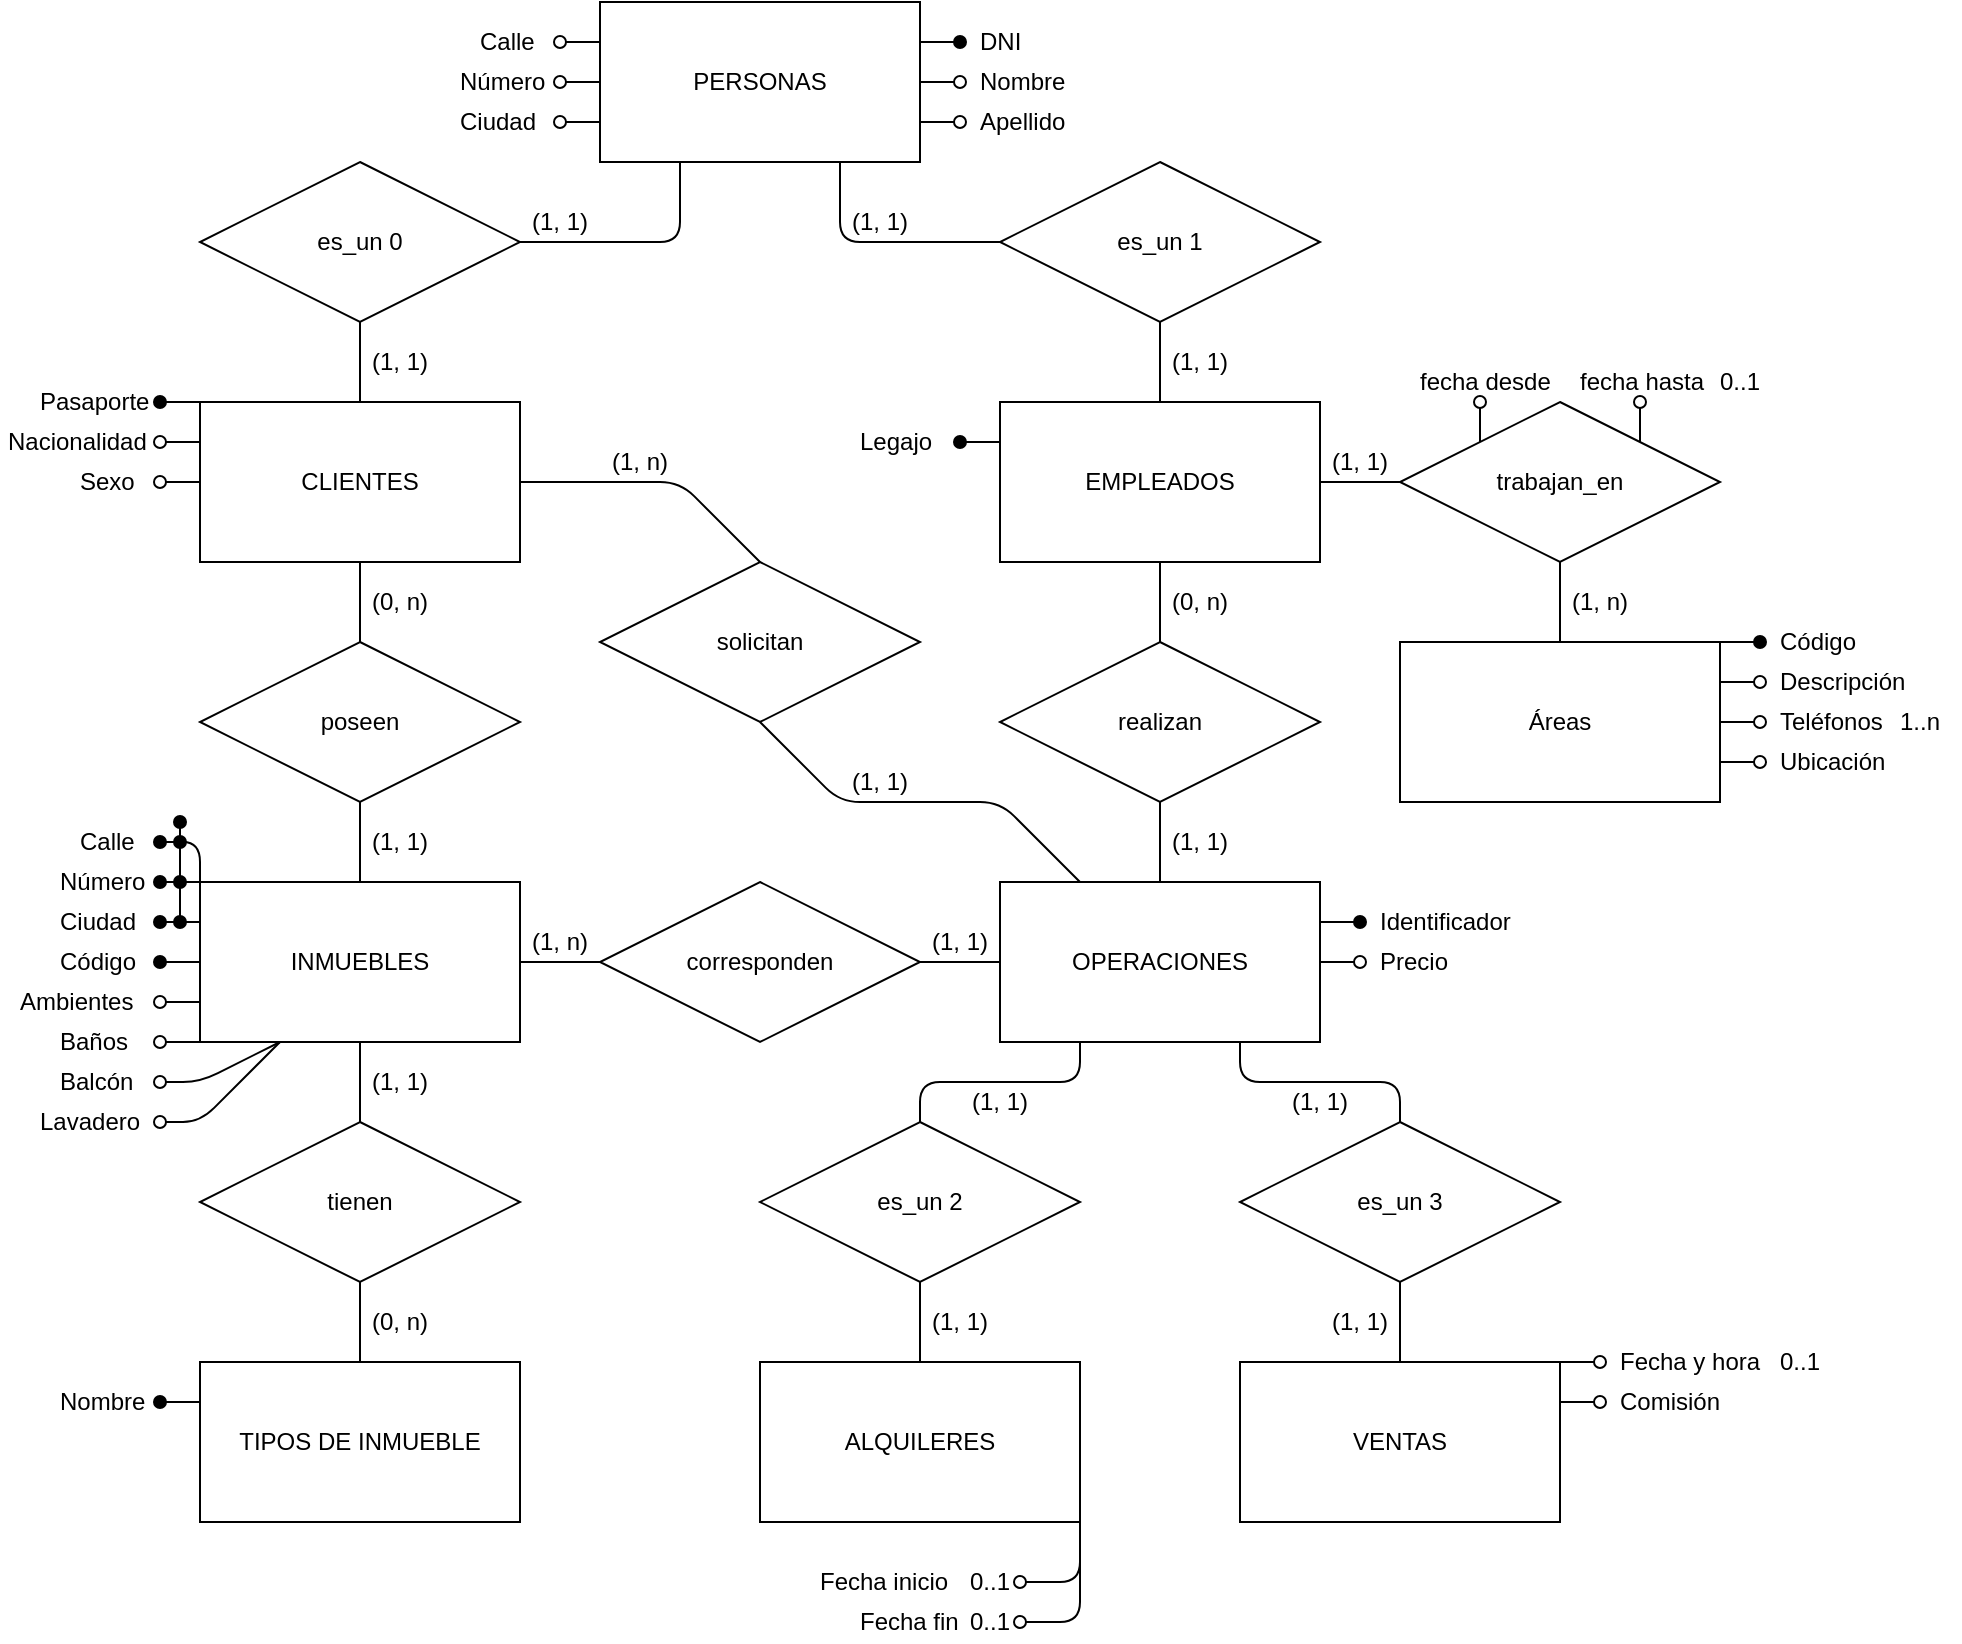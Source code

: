 <mxfile>
    <diagram id="X3y0ZtMushf5yGIk-xHo" name="Página-1">
        <mxGraphModel dx="2117" dy="772" grid="1" gridSize="10" guides="1" tooltips="1" connect="1" arrows="1" fold="1" page="1" pageScale="1" pageWidth="1169" pageHeight="827" math="0" shadow="0">
            <root>
                <mxCell id="0"/>
                <mxCell id="1" parent="0"/>
                <mxCell id="195" style="edgeStyle=none;html=1;exitX=0.5;exitY=0;exitDx=0;exitDy=0;endArrow=none;endFill=0;entryX=0.5;entryY=1;entryDx=0;entryDy=0;" edge="1" parent="1" source="5" target="191">
                    <mxGeometry relative="1" as="geometry">
                        <mxPoint x="-860" y="165" as="targetPoint"/>
                    </mxGeometry>
                </mxCell>
                <mxCell id="277" style="edgeStyle=none;html=1;entryX=0.5;entryY=0;entryDx=0;entryDy=0;endArrow=none;endFill=1;" edge="1" parent="1" source="5" target="275">
                    <mxGeometry relative="1" as="geometry">
                        <Array as="points">
                            <mxPoint x="-800" y="240"/>
                        </Array>
                    </mxGeometry>
                </mxCell>
                <mxCell id="5" value="CLIENTES" style="rounded=0;whiteSpace=wrap;html=1;fontSize=12;" parent="1" vertex="1">
                    <mxGeometry x="-1040" y="200" width="160" height="80" as="geometry"/>
                </mxCell>
                <mxCell id="6" value="EMPLEADOS" style="rounded=0;whiteSpace=wrap;html=1;fontSize=12;" parent="1" vertex="1">
                    <mxGeometry x="-640" y="200" width="160" height="80" as="geometry"/>
                </mxCell>
                <mxCell id="10" style="html=1;labelBorderColor=none;strokeWidth=1;endArrow=oval;endFill=1;endSize=6;targetPerimeterSpacing=0;align=left;exitX=0;exitY=0.25;exitDx=0;exitDy=0;fontSize=12;entryX=1;entryY=0.5;entryDx=0;entryDy=0;" parent="1" source="6" target="11" edge="1">
                    <mxGeometry relative="1" as="geometry">
                        <mxPoint x="-452" y="158.95" as="sourcePoint"/>
                        <mxPoint x="-660" y="220" as="targetPoint"/>
                    </mxGeometry>
                </mxCell>
                <mxCell id="11" value="Legajo" style="text;html=1;strokeColor=none;fillColor=none;align=left;verticalAlign=middle;whiteSpace=wrap;rounded=0;container=0;spacingLeft=8;fontSize=12;" parent="1" vertex="1">
                    <mxGeometry x="-720" y="210" width="60" height="20" as="geometry"/>
                </mxCell>
                <mxCell id="12" value="Áreas" style="rounded=0;whiteSpace=wrap;html=1;fontSize=12;" parent="1" vertex="1">
                    <mxGeometry x="-440" y="320" width="160" height="80" as="geometry"/>
                </mxCell>
                <mxCell id="13" style="html=1;labelBorderColor=none;strokeWidth=1;endArrow=oval;endFill=1;endSize=6;targetPerimeterSpacing=0;align=left;exitX=1;exitY=0;exitDx=0;exitDy=0;fontSize=12;" parent="1" source="12" target="14" edge="1">
                    <mxGeometry relative="1" as="geometry">
                        <mxPoint x="-232" y="340" as="sourcePoint"/>
                    </mxGeometry>
                </mxCell>
                <mxCell id="14" value="Código" style="text;html=1;strokeColor=none;fillColor=none;align=left;verticalAlign=middle;whiteSpace=wrap;rounded=0;container=0;spacingLeft=8;fontSize=12;" parent="1" vertex="1">
                    <mxGeometry x="-260" y="310" width="60" height="20" as="geometry"/>
                </mxCell>
                <mxCell id="18" value="INMUEBLES" style="rounded=0;whiteSpace=wrap;html=1;fontSize=12;" parent="1" vertex="1">
                    <mxGeometry x="-1040" y="440" width="160" height="80" as="geometry"/>
                </mxCell>
                <mxCell id="58" value="" style="edgeStyle=none;html=1;endArrow=none;endFill=0;startArrow=none;fontSize=12;entryX=1;entryY=0.5;entryDx=0;entryDy=0;exitX=0;exitY=0.5;exitDx=0;exitDy=0;" parent="1" source="226" target="57" edge="1">
                    <mxGeometry relative="1" as="geometry"/>
                </mxCell>
                <mxCell id="236" style="edgeStyle=none;html=1;exitX=0.5;exitY=0;exitDx=0;exitDy=0;entryX=0.5;entryY=1;entryDx=0;entryDy=0;endArrow=none;endFill=1;" edge="1" parent="1" source="22" target="233">
                    <mxGeometry relative="1" as="geometry"/>
                </mxCell>
                <mxCell id="22" value="VENTAS" style="rounded=0;whiteSpace=wrap;html=1;fontSize=12;" parent="1" vertex="1">
                    <mxGeometry x="-520" y="680" width="160" height="80" as="geometry"/>
                </mxCell>
                <mxCell id="234" value="" style="edgeStyle=none;html=1;endArrow=none;endFill=1;" edge="1" parent="1" source="23" target="232">
                    <mxGeometry relative="1" as="geometry"/>
                </mxCell>
                <mxCell id="23" value="ALQUILERES" style="rounded=0;whiteSpace=wrap;html=1;fontSize=12;" parent="1" vertex="1">
                    <mxGeometry x="-760" y="680" width="160" height="80" as="geometry"/>
                </mxCell>
                <mxCell id="261" value="" style="edgeStyle=none;html=1;endArrow=none;endFill=1;" edge="1" parent="1" source="27" target="12">
                    <mxGeometry relative="1" as="geometry"/>
                </mxCell>
                <mxCell id="27" value="trabajan_en" style="rhombus;whiteSpace=wrap;html=1;fontSize=12;" parent="1" vertex="1">
                    <mxGeometry x="-440" y="200" width="160" height="80" as="geometry"/>
                </mxCell>
                <mxCell id="32" value="" style="edgeStyle=none;html=1;endArrow=none;endFill=0;fontSize=12;entryX=0;entryY=0.5;entryDx=0;entryDy=0;" parent="1" source="6" target="27" edge="1">
                    <mxGeometry relative="1" as="geometry">
                        <mxPoint x="-422" y="228.95" as="sourcePoint"/>
                        <mxPoint x="-440" y="238.95" as="targetPoint"/>
                    </mxGeometry>
                </mxCell>
                <mxCell id="36" style="html=1;labelBorderColor=none;strokeWidth=1;endArrow=oval;endFill=0;endSize=6;targetPerimeterSpacing=0;align=left;exitX=0;exitY=0;exitDx=0;exitDy=0;fontSize=12;" parent="1" source="27" target="37" edge="1">
                    <mxGeometry relative="1" as="geometry">
                        <mxPoint x="-292" y="150" as="sourcePoint"/>
                    </mxGeometry>
                </mxCell>
                <mxCell id="37" value="fecha desde" style="text;html=1;strokeColor=none;fillColor=none;align=left;verticalAlign=middle;whiteSpace=wrap;rounded=0;container=0;spacingLeft=8;fontSize=12;" parent="1" vertex="1">
                    <mxGeometry x="-440" y="180" width="80" height="20" as="geometry"/>
                </mxCell>
                <mxCell id="38" style="html=1;labelBorderColor=none;strokeWidth=1;endArrow=oval;endFill=0;endSize=6;targetPerimeterSpacing=0;align=left;exitX=1;exitY=0;exitDx=0;exitDy=0;fontSize=12;" parent="1" source="27" target="39" edge="1">
                    <mxGeometry relative="1" as="geometry">
                        <mxPoint x="-242" y="140" as="sourcePoint"/>
                    </mxGeometry>
                </mxCell>
                <mxCell id="42" value="" style="group;fontSize=12;" parent="1" vertex="1" connectable="0">
                    <mxGeometry x="-360" y="180" width="110" height="20" as="geometry"/>
                </mxCell>
                <mxCell id="39" value="fecha hasta" style="text;html=1;strokeColor=none;fillColor=none;align=left;verticalAlign=middle;whiteSpace=wrap;rounded=0;container=0;spacingLeft=8;fontSize=12;" parent="42" vertex="1">
                    <mxGeometry width="80" height="20" as="geometry"/>
                </mxCell>
                <mxCell id="40" value="0..1" style="text;html=1;strokeColor=none;fillColor=none;align=center;verticalAlign=middle;whiteSpace=wrap;rounded=0;labelBackgroundColor=none;fontFamily=Helvetica;fontSize=12;container=0;" parent="42" vertex="1">
                    <mxGeometry x="70" width="40" height="20" as="geometry"/>
                </mxCell>
                <mxCell id="43" value="poseen" style="rhombus;whiteSpace=wrap;html=1;fontSize=12;" parent="1" vertex="1">
                    <mxGeometry x="-1040" y="320" width="160" height="80" as="geometry"/>
                </mxCell>
                <mxCell id="46" value="" style="edgeStyle=none;html=1;endArrow=none;endFill=0;fontSize=12;entryX=0.5;entryY=0;entryDx=0;entryDy=0;" parent="1" source="5" target="43" edge="1">
                    <mxGeometry relative="1" as="geometry">
                        <mxPoint x="-982" y="255" as="sourcePoint"/>
                        <mxPoint x="-960" y="290" as="targetPoint"/>
                    </mxGeometry>
                </mxCell>
                <mxCell id="48" value="" style="edgeStyle=none;html=1;endArrow=none;endFill=0;fontSize=12;entryX=0.5;entryY=0;entryDx=0;entryDy=0;" parent="1" source="43" target="18" edge="1">
                    <mxGeometry relative="1" as="geometry">
                        <mxPoint x="-902" y="410" as="sourcePoint"/>
                        <mxPoint x="-960" y="410" as="targetPoint"/>
                    </mxGeometry>
                </mxCell>
                <mxCell id="50" value="realizan" style="rhombus;whiteSpace=wrap;html=1;fontSize=12;" parent="1" vertex="1">
                    <mxGeometry x="-640" y="320" width="160" height="80" as="geometry"/>
                </mxCell>
                <mxCell id="238" style="edgeStyle=none;html=1;exitX=0;exitY=0.5;exitDx=0;exitDy=0;entryX=1;entryY=0.5;entryDx=0;entryDy=0;endArrow=none;endFill=1;" edge="1" parent="1" source="57" target="18">
                    <mxGeometry relative="1" as="geometry">
                        <mxPoint x="-820.0" y="520" as="targetPoint"/>
                    </mxGeometry>
                </mxCell>
                <mxCell id="57" value="corresponden" style="rhombus;whiteSpace=wrap;html=1;fontSize=12;" parent="1" vertex="1">
                    <mxGeometry x="-840" y="440" width="160" height="80" as="geometry"/>
                </mxCell>
                <mxCell id="60" value="tienen" style="rhombus;whiteSpace=wrap;html=1;fontSize=12;" parent="1" vertex="1">
                    <mxGeometry x="-1040" y="560" width="160" height="80" as="geometry"/>
                </mxCell>
                <mxCell id="62" value="" style="edgeStyle=none;html=1;endArrow=none;endFill=0;startArrow=none;fontSize=12;exitX=0.5;exitY=0;exitDx=0;exitDy=0;" parent="1" source="61" target="60" edge="1">
                    <mxGeometry relative="1" as="geometry">
                        <mxPoint x="-960" y="650" as="sourcePoint"/>
                    </mxGeometry>
                </mxCell>
                <mxCell id="61" value="TIPOS DE INMUEBLE" style="rounded=0;whiteSpace=wrap;html=1;fontSize=12;" parent="1" vertex="1">
                    <mxGeometry x="-1040" y="680" width="160" height="80" as="geometry"/>
                </mxCell>
                <mxCell id="64" value="" style="edgeStyle=none;html=1;endArrow=none;endFill=0;fontSize=12;entryX=0.5;entryY=0;entryDx=0;entryDy=0;" parent="1" source="18" target="60" edge="1">
                    <mxGeometry relative="1" as="geometry">
                        <mxPoint x="-962" y="520" as="sourcePoint"/>
                        <mxPoint x="-960" y="540" as="targetPoint"/>
                    </mxGeometry>
                </mxCell>
                <mxCell id="71" value="" style="edgeStyle=none;html=1;endArrow=none;endFill=0;entryX=0.5;entryY=0;entryDx=0;entryDy=0;fontSize=12;" parent="1" source="50" target="226" edge="1">
                    <mxGeometry relative="1" as="geometry">
                        <mxPoint x="-502" y="408.95" as="sourcePoint"/>
                        <mxPoint x="-520" y="428.95" as="targetPoint"/>
                    </mxGeometry>
                </mxCell>
                <mxCell id="74" value="" style="edgeStyle=none;html=1;endArrow=none;endFill=0;fontSize=12;entryX=0.5;entryY=1;entryDx=0;entryDy=0;" parent="1" source="50" target="6" edge="1">
                    <mxGeometry relative="1" as="geometry">
                        <mxPoint x="-502" y="328.95" as="sourcePoint"/>
                        <mxPoint x="-526.667" y="308.95" as="targetPoint"/>
                    </mxGeometry>
                </mxCell>
                <mxCell id="86" value="(1, 1)" style="text;html=1;strokeColor=none;fillColor=none;align=center;verticalAlign=middle;whiteSpace=wrap;rounded=0;labelBackgroundColor=none;fontSize=12;" parent="1" vertex="1">
                    <mxGeometry x="-680" y="460" width="40" height="20" as="geometry"/>
                </mxCell>
                <mxCell id="90" value="" style="edgeStyle=none;html=1;endArrow=none;endFill=0;fontSize=12;exitX=0;exitY=0.5;exitDx=0;exitDy=0;" parent="1" edge="1">
                    <mxGeometry relative="1" as="geometry">
                        <mxPoint x="-698" y="528.95" as="sourcePoint"/>
                        <mxPoint x="-698.0" y="528.95" as="targetPoint"/>
                    </mxGeometry>
                </mxCell>
                <mxCell id="109" style="html=1;labelBorderColor=none;strokeWidth=1;endArrow=oval;endFill=0;endSize=6;targetPerimeterSpacing=0;align=left;exitX=1;exitY=0.25;exitDx=0;exitDy=0;fontSize=12;" parent="1" source="12" target="110" edge="1">
                    <mxGeometry relative="1" as="geometry">
                        <mxPoint x="-42" y="340" as="sourcePoint"/>
                    </mxGeometry>
                </mxCell>
                <mxCell id="110" value="Descripción" style="text;html=1;strokeColor=none;fillColor=none;align=left;verticalAlign=middle;whiteSpace=wrap;rounded=0;container=0;spacingLeft=8;fontSize=12;" parent="1" vertex="1">
                    <mxGeometry x="-260" y="330" width="80" height="20" as="geometry"/>
                </mxCell>
                <mxCell id="111" style="html=1;labelBorderColor=none;strokeWidth=1;endArrow=oval;endFill=0;endSize=6;targetPerimeterSpacing=0;align=left;exitX=1;exitY=0.5;exitDx=0;exitDy=0;fontSize=12;" parent="1" source="12" target="112" edge="1">
                    <mxGeometry relative="1" as="geometry">
                        <mxPoint x="-222" y="360" as="sourcePoint"/>
                    </mxGeometry>
                </mxCell>
                <mxCell id="112" value="Teléfonos" style="text;html=1;strokeColor=none;fillColor=none;align=left;verticalAlign=middle;whiteSpace=wrap;rounded=0;container=0;spacingLeft=8;fontSize=12;" parent="1" vertex="1">
                    <mxGeometry x="-260" y="350" width="80" height="20" as="geometry"/>
                </mxCell>
                <mxCell id="113" style="html=1;labelBorderColor=none;strokeWidth=1;endArrow=oval;endFill=0;endSize=6;targetPerimeterSpacing=0;align=left;exitX=1;exitY=0.75;exitDx=0;exitDy=0;fontSize=12;" parent="1" source="12" target="114" edge="1">
                    <mxGeometry relative="1" as="geometry">
                        <mxPoint x="-182" y="420" as="sourcePoint"/>
                    </mxGeometry>
                </mxCell>
                <mxCell id="114" value="Ubicación" style="text;html=1;strokeColor=none;fillColor=none;align=left;verticalAlign=middle;whiteSpace=wrap;rounded=0;container=0;spacingLeft=8;fontSize=12;" parent="1" vertex="1">
                    <mxGeometry x="-260" y="370" width="80" height="20" as="geometry"/>
                </mxCell>
                <mxCell id="116" style="html=1;labelBorderColor=none;strokeWidth=1;endArrow=oval;endFill=0;endSize=6;targetPerimeterSpacing=0;align=left;exitX=0;exitY=0.5;exitDx=0;exitDy=0;fontSize=12;" parent="1" source="5" target="117" edge="1">
                    <mxGeometry relative="1" as="geometry">
                        <mxPoint x="-1362" y="225" as="sourcePoint"/>
                    </mxGeometry>
                </mxCell>
                <mxCell id="117" value="Sexo" style="text;html=1;strokeColor=none;fillColor=none;align=left;verticalAlign=middle;whiteSpace=wrap;rounded=0;container=0;spacingLeft=8;fontSize=12;" parent="1" vertex="1">
                    <mxGeometry x="-1110" y="230" width="50" height="20" as="geometry"/>
                </mxCell>
                <mxCell id="118" style="html=1;labelBorderColor=none;strokeWidth=1;endArrow=oval;endFill=0;endSize=6;targetPerimeterSpacing=0;align=left;exitX=0;exitY=0.25;exitDx=0;exitDy=0;fontSize=12;" parent="1" source="5" target="119" edge="1">
                    <mxGeometry relative="1" as="geometry">
                        <mxPoint x="-1362" y="265" as="sourcePoint"/>
                    </mxGeometry>
                </mxCell>
                <mxCell id="119" value="Nacionalidad" style="text;html=1;strokeColor=none;fillColor=none;align=left;verticalAlign=middle;whiteSpace=wrap;rounded=0;container=0;spacingLeft=2;fontSize=12;" parent="1" vertex="1">
                    <mxGeometry x="-1140" y="210" width="80" height="20" as="geometry"/>
                </mxCell>
                <mxCell id="120" style="html=1;labelBorderColor=none;strokeWidth=1;endArrow=oval;endFill=1;endSize=6;targetPerimeterSpacing=0;align=left;exitX=0;exitY=0;exitDx=0;exitDy=0;fontSize=12;" parent="1" source="5" target="121" edge="1">
                    <mxGeometry relative="1" as="geometry">
                        <mxPoint x="-1352" y="315" as="sourcePoint"/>
                    </mxGeometry>
                </mxCell>
                <mxCell id="121" value="Pasaporte" style="text;html=1;strokeColor=none;fillColor=none;align=left;verticalAlign=middle;whiteSpace=wrap;rounded=0;container=0;spacingLeft=8;fontSize=12;" parent="1" vertex="1">
                    <mxGeometry x="-1130" y="190" width="70" height="20" as="geometry"/>
                </mxCell>
                <mxCell id="130" style="html=1;labelBorderColor=none;strokeWidth=1;endArrow=oval;endFill=1;endSize=6;targetPerimeterSpacing=0;align=left;exitX=0;exitY=0.5;exitDx=0;exitDy=0;fontSize=12;" parent="1" source="18" target="131" edge="1">
                    <mxGeometry relative="1" as="geometry">
                        <mxPoint x="-1235" y="499" as="sourcePoint"/>
                    </mxGeometry>
                </mxCell>
                <mxCell id="131" value="Código" style="text;html=1;strokeColor=none;fillColor=none;align=left;verticalAlign=middle;whiteSpace=wrap;rounded=0;container=0;spacingLeft=8;fontSize=12;" parent="1" vertex="1">
                    <mxGeometry x="-1120" y="470" width="60" height="20" as="geometry"/>
                </mxCell>
                <mxCell id="132" style="html=1;labelBorderColor=none;strokeWidth=1;endArrow=oval;endFill=0;endSize=6;targetPerimeterSpacing=0;align=left;exitX=0.25;exitY=1;exitDx=0;exitDy=0;fontSize=12;" parent="1" source="18" target="133" edge="1">
                    <mxGeometry relative="1" as="geometry">
                        <mxPoint x="-1202" y="500" as="sourcePoint"/>
                        <Array as="points">
                            <mxPoint x="-1040" y="540"/>
                        </Array>
                    </mxGeometry>
                </mxCell>
                <mxCell id="133" value="Balcón" style="text;html=1;strokeColor=none;fillColor=none;align=left;verticalAlign=middle;whiteSpace=wrap;rounded=0;container=0;spacingLeft=8;fontSize=12;" parent="1" vertex="1">
                    <mxGeometry x="-1120" y="530" width="60" height="20" as="geometry"/>
                </mxCell>
                <mxCell id="134" style="html=1;labelBorderColor=none;strokeWidth=1;endArrow=oval;endFill=0;endSize=6;targetPerimeterSpacing=0;align=left;exitX=0;exitY=0.75;exitDx=0;exitDy=0;fontSize=12;" parent="1" source="18" target="135" edge="1">
                    <mxGeometry relative="1" as="geometry">
                        <mxPoint x="-1182" y="500" as="sourcePoint"/>
                    </mxGeometry>
                </mxCell>
                <mxCell id="135" value="Ambientes" style="text;html=1;strokeColor=none;fillColor=none;align=left;verticalAlign=middle;whiteSpace=wrap;rounded=0;container=0;spacingLeft=8;fontSize=12;" parent="1" vertex="1">
                    <mxGeometry x="-1140" y="490" width="80" height="20" as="geometry"/>
                </mxCell>
                <mxCell id="136" style="html=1;labelBorderColor=none;strokeWidth=1;endArrow=oval;endFill=0;endSize=6;targetPerimeterSpacing=0;align=left;exitX=0.25;exitY=1;exitDx=0;exitDy=0;entryX=1;entryY=0.5;entryDx=0;entryDy=0;fontSize=12;" parent="1" source="18" target="137" edge="1">
                    <mxGeometry relative="1" as="geometry">
                        <mxPoint x="-1202" y="550" as="sourcePoint"/>
                        <Array as="points">
                            <mxPoint x="-1040" y="560"/>
                        </Array>
                    </mxGeometry>
                </mxCell>
                <mxCell id="137" value="Lavadero" style="text;html=1;strokeColor=none;fillColor=none;align=left;verticalAlign=middle;whiteSpace=wrap;rounded=0;container=0;spacingLeft=8;fontSize=12;" parent="1" vertex="1">
                    <mxGeometry x="-1130" y="550" width="70" height="20" as="geometry"/>
                </mxCell>
                <mxCell id="140" style="html=1;labelBorderColor=none;strokeWidth=1;endArrow=oval;endFill=0;endSize=6;targetPerimeterSpacing=0;align=left;rounded=1;labelBackgroundColor=default;strokeColor=default;fontFamily=Helvetica;fontSize=12;fontColor=default;shape=connector;exitX=0;exitY=1;exitDx=0;exitDy=0;" parent="1" source="18" target="141" edge="1">
                    <mxGeometry relative="1" as="geometry">
                        <mxPoint x="-1249" y="520" as="sourcePoint"/>
                    </mxGeometry>
                </mxCell>
                <mxCell id="141" value="Baños" style="text;html=1;strokeColor=none;fillColor=none;align=left;verticalAlign=middle;whiteSpace=wrap;rounded=0;container=0;spacingLeft=8;fontFamily=Helvetica;fontSize=12;fontColor=default;" parent="1" vertex="1">
                    <mxGeometry x="-1120" y="510" width="60" height="20" as="geometry"/>
                </mxCell>
                <mxCell id="155" style="html=1;labelBorderColor=none;strokeWidth=1;endArrow=oval;endFill=0;endSize=6;targetPerimeterSpacing=0;align=left;rounded=1;labelBackgroundColor=default;strokeColor=default;fontFamily=Helvetica;fontSize=12;fontColor=default;shape=connector;exitX=1;exitY=1;exitDx=0;exitDy=0;entryX=1;entryY=0.5;entryDx=0;entryDy=0;" parent="1" source="23" target="179" edge="1">
                    <mxGeometry relative="1" as="geometry">
                        <mxPoint x="-760" y="760" as="sourcePoint"/>
                        <mxPoint x="-620" y="790" as="targetPoint"/>
                        <Array as="points">
                            <mxPoint x="-600" y="790"/>
                        </Array>
                    </mxGeometry>
                </mxCell>
                <mxCell id="161" style="html=1;labelBorderColor=none;strokeWidth=1;endArrow=oval;endFill=0;endSize=6;targetPerimeterSpacing=0;align=left;rounded=1;labelBackgroundColor=default;strokeColor=default;fontFamily=Helvetica;fontSize=12;fontColor=default;shape=connector;exitX=1;exitY=0;exitDx=0;exitDy=0;" parent="1" source="22" target="162" edge="1">
                    <mxGeometry relative="1" as="geometry">
                        <mxPoint x="-355" y="690" as="sourcePoint"/>
                    </mxGeometry>
                </mxCell>
                <mxCell id="162" value="Fecha y hora" style="text;html=1;strokeColor=none;fillColor=none;align=left;verticalAlign=middle;whiteSpace=wrap;rounded=0;container=0;spacingLeft=8;fontFamily=Helvetica;fontSize=12;fontColor=default;" parent="1" vertex="1">
                    <mxGeometry x="-340" y="670" width="90" height="20" as="geometry"/>
                </mxCell>
                <mxCell id="164" style="html=1;labelBorderColor=none;strokeWidth=1;endArrow=oval;endFill=0;endSize=6;targetPerimeterSpacing=0;align=left;rounded=1;labelBackgroundColor=default;strokeColor=default;fontFamily=Helvetica;fontSize=12;fontColor=default;shape=connector;exitX=1;exitY=0.25;exitDx=0;exitDy=0;" parent="1" source="22" target="165" edge="1">
                    <mxGeometry relative="1" as="geometry">
                        <mxPoint x="-325" y="730" as="sourcePoint"/>
                    </mxGeometry>
                </mxCell>
                <mxCell id="165" value="Comisión" style="text;html=1;strokeColor=none;fillColor=none;align=left;verticalAlign=middle;whiteSpace=wrap;rounded=0;container=0;spacingLeft=8;fontFamily=Helvetica;fontSize=12;fontColor=default;" parent="1" vertex="1">
                    <mxGeometry x="-340" y="690" width="80" height="20" as="geometry"/>
                </mxCell>
                <mxCell id="175" value="" style="group;fontSize=12;" parent="1" vertex="1" connectable="0">
                    <mxGeometry x="-720" y="800" width="90" height="20" as="geometry"/>
                </mxCell>
                <mxCell id="158" value="Fecha fin" style="text;html=1;strokeColor=none;fillColor=none;align=left;verticalAlign=middle;whiteSpace=wrap;rounded=0;container=0;spacingLeft=8;fontFamily=Helvetica;fontSize=12;fontColor=default;" parent="175" vertex="1">
                    <mxGeometry width="70" height="20" as="geometry"/>
                </mxCell>
                <mxCell id="166" value="0..1" style="text;html=1;strokeColor=none;fillColor=none;align=center;verticalAlign=middle;whiteSpace=wrap;rounded=0;labelBackgroundColor=none;fontFamily=Helvetica;fontSize=12;container=0;fontColor=default;" parent="175" vertex="1">
                    <mxGeometry x="60" width="30" height="20" as="geometry"/>
                </mxCell>
                <mxCell id="180" value="" style="group;fontSize=12;" parent="1" vertex="1" connectable="0">
                    <mxGeometry x="-740" y="780" width="110" height="20" as="geometry"/>
                </mxCell>
                <mxCell id="156" value="Fecha inicio&amp;nbsp;" style="text;html=1;strokeColor=none;fillColor=none;align=left;verticalAlign=middle;whiteSpace=wrap;rounded=0;container=0;spacingLeft=8;fontFamily=Helvetica;fontSize=12;fontColor=default;" parent="180" vertex="1">
                    <mxGeometry width="80" height="20" as="geometry"/>
                </mxCell>
                <mxCell id="179" value="0..1" style="text;html=1;strokeColor=none;fillColor=none;align=center;verticalAlign=middle;whiteSpace=wrap;rounded=0;labelBackgroundColor=none;fontFamily=Helvetica;fontSize=12;container=0;fontColor=default;" parent="180" vertex="1">
                    <mxGeometry x="80" width="30" height="20" as="geometry"/>
                </mxCell>
                <mxCell id="184" value="0..1" style="text;html=1;strokeColor=none;fillColor=none;align=center;verticalAlign=middle;whiteSpace=wrap;rounded=0;labelBackgroundColor=none;fontFamily=Helvetica;fontSize=12;container=0;fontColor=default;" parent="1" vertex="1">
                    <mxGeometry x="-260" y="670" width="40" height="20" as="geometry"/>
                </mxCell>
                <mxCell id="253" style="edgeStyle=none;html=1;exitX=1;exitY=0.5;exitDx=0;exitDy=0;entryX=0.25;entryY=1;entryDx=0;entryDy=0;endArrow=none;endFill=1;" edge="1" parent="1" source="191" target="7">
                    <mxGeometry relative="1" as="geometry">
                        <Array as="points">
                            <mxPoint x="-800" y="120"/>
                        </Array>
                    </mxGeometry>
                </mxCell>
                <mxCell id="191" value="es_un 0" style="rhombus;whiteSpace=wrap;html=1;" vertex="1" parent="1">
                    <mxGeometry x="-1040" y="80" width="160" height="80" as="geometry"/>
                </mxCell>
                <mxCell id="199" style="edgeStyle=none;html=1;exitX=0.5;exitY=1;exitDx=0;exitDy=0;entryX=0.5;entryY=0;entryDx=0;entryDy=0;endArrow=none;endFill=0;" edge="1" parent="1" source="197" target="6">
                    <mxGeometry relative="1" as="geometry"/>
                </mxCell>
                <mxCell id="255" style="edgeStyle=none;html=1;exitX=0;exitY=0.5;exitDx=0;exitDy=0;entryX=0.75;entryY=1;entryDx=0;entryDy=0;endArrow=none;endFill=1;" edge="1" parent="1" source="197" target="7">
                    <mxGeometry relative="1" as="geometry">
                        <mxPoint x="-760" y="78.95" as="targetPoint"/>
                        <Array as="points">
                            <mxPoint x="-720" y="120"/>
                        </Array>
                    </mxGeometry>
                </mxCell>
                <mxCell id="197" value="es_un 1" style="rhombus;whiteSpace=wrap;html=1;" vertex="1" parent="1">
                    <mxGeometry x="-640" y="80" width="160" height="80" as="geometry"/>
                </mxCell>
                <mxCell id="203" style="html=1;labelBorderColor=none;strokeWidth=1;endArrow=oval;endFill=1;endSize=6;targetPerimeterSpacing=0;align=left;exitX=0;exitY=0;exitDx=0;exitDy=0;entryX=1;entryY=0.5;entryDx=0;entryDy=0;" edge="1" target="204" parent="1" source="18">
                    <mxGeometry relative="1" as="geometry">
                        <mxPoint x="-1250" y="400" as="sourcePoint"/>
                        <mxPoint x="-1030" y="410" as="targetPoint"/>
                        <Array as="points">
                            <mxPoint x="-1040" y="420"/>
                        </Array>
                    </mxGeometry>
                </mxCell>
                <mxCell id="204" value="Calle" style="text;html=1;strokeColor=none;fillColor=none;align=left;verticalAlign=middle;whiteSpace=wrap;rounded=0;container=0;spacingLeft=8;" vertex="1" parent="1">
                    <mxGeometry x="-1110" y="410" width="50" height="20" as="geometry"/>
                </mxCell>
                <mxCell id="205" style="html=1;labelBorderColor=none;strokeWidth=1;endArrow=oval;endFill=1;endSize=6;targetPerimeterSpacing=0;align=left;exitX=0;exitY=0;exitDx=0;exitDy=0;" edge="1" target="206" parent="1" source="18">
                    <mxGeometry relative="1" as="geometry">
                        <mxPoint x="-1240" y="430" as="sourcePoint"/>
                    </mxGeometry>
                </mxCell>
                <mxCell id="206" value="Número" style="text;html=1;strokeColor=none;fillColor=none;align=left;verticalAlign=middle;whiteSpace=wrap;rounded=0;container=0;spacingLeft=8;" vertex="1" parent="1">
                    <mxGeometry x="-1120" y="430" width="60" height="20" as="geometry"/>
                </mxCell>
                <mxCell id="207" style="html=1;labelBorderColor=none;strokeWidth=1;endArrow=oval;endFill=1;endSize=6;targetPerimeterSpacing=0;align=left;exitX=0;exitY=0.25;exitDx=0;exitDy=0;entryX=1;entryY=0.5;entryDx=0;entryDy=0;" edge="1" target="208" parent="1" source="18">
                    <mxGeometry relative="1" as="geometry">
                        <mxPoint x="-1240" y="460" as="sourcePoint"/>
                        <Array as="points"/>
                    </mxGeometry>
                </mxCell>
                <mxCell id="208" value="Ciudad" style="text;html=1;strokeColor=none;fillColor=none;align=left;verticalAlign=middle;whiteSpace=wrap;rounded=0;container=0;spacingLeft=8;" vertex="1" parent="1">
                    <mxGeometry x="-1120" y="450" width="60" height="20" as="geometry"/>
                </mxCell>
                <mxCell id="209" style="html=1;labelBorderColor=none;strokeWidth=1;endArrow=oval;endFill=1;endSize=6;targetPerimeterSpacing=0;align=left;fontSize=12;" edge="1" parent="1">
                    <mxGeometry relative="1" as="geometry">
                        <mxPoint x="-1050" y="420" as="sourcePoint"/>
                        <mxPoint x="-1050" y="410" as="targetPoint"/>
                    </mxGeometry>
                </mxCell>
                <mxCell id="210" style="html=1;labelBorderColor=none;strokeWidth=1;endArrow=oval;endFill=1;endSize=6;targetPerimeterSpacing=0;align=left;fontSize=12;" edge="1" parent="1">
                    <mxGeometry relative="1" as="geometry">
                        <mxPoint x="-1050" y="440" as="sourcePoint"/>
                        <mxPoint x="-1050" y="420" as="targetPoint"/>
                    </mxGeometry>
                </mxCell>
                <mxCell id="211" style="html=1;labelBorderColor=none;strokeWidth=1;endArrow=oval;endFill=1;endSize=6;targetPerimeterSpacing=0;align=left;fontSize=12;" edge="1" parent="1">
                    <mxGeometry relative="1" as="geometry">
                        <mxPoint x="-1050" y="460" as="sourcePoint"/>
                        <mxPoint x="-1050" y="440" as="targetPoint"/>
                    </mxGeometry>
                </mxCell>
                <mxCell id="215" style="html=1;labelBorderColor=none;strokeWidth=1;endArrow=oval;endFill=1;endSize=6;targetPerimeterSpacing=0;align=left;fontSize=12;" edge="1" parent="1">
                    <mxGeometry relative="1" as="geometry">
                        <mxPoint x="-1050" y="439.535" as="sourcePoint"/>
                        <mxPoint x="-1050" y="460" as="targetPoint"/>
                    </mxGeometry>
                </mxCell>
                <mxCell id="216" style="html=1;labelBorderColor=none;strokeWidth=1;endArrow=oval;endFill=1;endSize=6;targetPerimeterSpacing=0;align=left;exitX=0;exitY=0.25;exitDx=0;exitDy=0;" edge="1" target="217" parent="1" source="61">
                    <mxGeometry relative="1" as="geometry">
                        <mxPoint x="-1175" y="700" as="sourcePoint"/>
                    </mxGeometry>
                </mxCell>
                <mxCell id="217" value="Nombre" style="text;html=1;strokeColor=none;fillColor=none;align=left;verticalAlign=middle;whiteSpace=wrap;rounded=0;container=0;spacingLeft=8;" vertex="1" parent="1">
                    <mxGeometry x="-1120" y="690" width="60" height="20" as="geometry"/>
                </mxCell>
                <mxCell id="226" value="OPERACIONES" style="rounded=0;whiteSpace=wrap;html=1;fontSize=12;" vertex="1" parent="1">
                    <mxGeometry x="-640" y="440" width="160" height="80" as="geometry"/>
                </mxCell>
                <mxCell id="227" style="html=1;labelBorderColor=none;strokeWidth=1;endArrow=oval;endFill=0;endSize=6;targetPerimeterSpacing=0;align=left;exitX=1;exitY=0.5;exitDx=0;exitDy=0;entryX=0;entryY=0.5;entryDx=0;entryDy=0;" edge="1" target="228" parent="1" source="226">
                    <mxGeometry relative="1" as="geometry">
                        <mxPoint x="-380" y="548.95" as="sourcePoint"/>
                        <mxPoint x="-460" y="478.95" as="targetPoint"/>
                    </mxGeometry>
                </mxCell>
                <mxCell id="228" value="Precio" style="text;html=1;strokeColor=none;fillColor=none;align=left;verticalAlign=middle;whiteSpace=wrap;rounded=0;container=0;spacingLeft=8;" vertex="1" parent="1">
                    <mxGeometry x="-460" y="470" width="80" height="20" as="geometry"/>
                </mxCell>
                <mxCell id="229" style="html=1;labelBorderColor=none;strokeWidth=1;endArrow=oval;endFill=1;endSize=6;targetPerimeterSpacing=0;align=left;exitX=1;exitY=0.25;exitDx=0;exitDy=0;entryX=0;entryY=0.5;entryDx=0;entryDy=0;" edge="1" target="230" parent="1" source="226">
                    <mxGeometry relative="1" as="geometry">
                        <mxPoint x="-470" y="498.95" as="sourcePoint"/>
                        <mxPoint x="-460" y="458.95" as="targetPoint"/>
                    </mxGeometry>
                </mxCell>
                <mxCell id="230" value="Identificador" style="text;html=1;strokeColor=none;fillColor=none;align=left;verticalAlign=middle;whiteSpace=wrap;rounded=0;container=0;spacingLeft=8;" vertex="1" parent="1">
                    <mxGeometry x="-460" y="450" width="80" height="20" as="geometry"/>
                </mxCell>
                <mxCell id="263" style="edgeStyle=none;html=1;exitX=0.5;exitY=0;exitDx=0;exitDy=0;entryX=0.25;entryY=1;entryDx=0;entryDy=0;endArrow=none;endFill=1;" edge="1" parent="1" source="232" target="226">
                    <mxGeometry relative="1" as="geometry">
                        <Array as="points">
                            <mxPoint x="-680" y="540"/>
                            <mxPoint x="-600" y="540"/>
                        </Array>
                    </mxGeometry>
                </mxCell>
                <mxCell id="232" value="es_un 2" style="rhombus;whiteSpace=wrap;html=1;" vertex="1" parent="1">
                    <mxGeometry x="-760" y="560" width="160" height="80" as="geometry"/>
                </mxCell>
                <mxCell id="264" style="edgeStyle=none;html=1;exitX=0.5;exitY=0;exitDx=0;exitDy=0;entryX=0.75;entryY=1;entryDx=0;entryDy=0;endArrow=none;endFill=1;" edge="1" parent="1" source="233" target="226">
                    <mxGeometry relative="1" as="geometry">
                        <Array as="points">
                            <mxPoint x="-440" y="540"/>
                            <mxPoint x="-520" y="540"/>
                        </Array>
                    </mxGeometry>
                </mxCell>
                <mxCell id="233" value="es_un 3" style="rhombus;whiteSpace=wrap;html=1;" vertex="1" parent="1">
                    <mxGeometry x="-520" y="560" width="160" height="80" as="geometry"/>
                </mxCell>
                <mxCell id="241" value="(1, 1)" style="text;html=1;strokeColor=none;fillColor=none;align=center;verticalAlign=middle;whiteSpace=wrap;rounded=0;labelBackgroundColor=none;fontSize=12;" vertex="1" parent="1">
                    <mxGeometry x="-960" y="410" width="40" height="20" as="geometry"/>
                </mxCell>
                <mxCell id="242" value="(0, n)" style="text;html=1;strokeColor=none;fillColor=none;align=center;verticalAlign=middle;whiteSpace=wrap;rounded=0;labelBackgroundColor=none;fontSize=12;" vertex="1" parent="1">
                    <mxGeometry x="-960" y="290" width="40" height="20" as="geometry"/>
                </mxCell>
                <mxCell id="243" value="(1, 1)" style="text;html=1;strokeColor=none;fillColor=none;align=center;verticalAlign=middle;whiteSpace=wrap;rounded=0;labelBackgroundColor=none;fontSize=12;" vertex="1" parent="1">
                    <mxGeometry x="-960" y="530" width="40" height="20" as="geometry"/>
                </mxCell>
                <mxCell id="244" value="(0, n)" style="text;html=1;strokeColor=none;fillColor=none;align=center;verticalAlign=middle;whiteSpace=wrap;rounded=0;labelBackgroundColor=none;fontSize=12;" vertex="1" parent="1">
                    <mxGeometry x="-960" y="650" width="40" height="20" as="geometry"/>
                </mxCell>
                <mxCell id="245" value="(1, n)" style="text;html=1;strokeColor=none;fillColor=none;align=center;verticalAlign=middle;whiteSpace=wrap;rounded=0;labelBackgroundColor=none;fontSize=12;" vertex="1" parent="1">
                    <mxGeometry x="-880" y="460" width="40" height="20" as="geometry"/>
                </mxCell>
                <mxCell id="247" value="(1, 1)" style="text;html=1;strokeColor=none;fillColor=none;align=center;verticalAlign=middle;whiteSpace=wrap;rounded=0;labelBackgroundColor=none;fontSize=12;" vertex="1" parent="1">
                    <mxGeometry x="-560" y="410" width="40" height="20" as="geometry"/>
                </mxCell>
                <mxCell id="248" value="(1, 1)" style="text;html=1;strokeColor=none;fillColor=none;align=center;verticalAlign=middle;whiteSpace=wrap;rounded=0;labelBackgroundColor=none;fontSize=12;" vertex="1" parent="1">
                    <mxGeometry x="-960" y="170" width="40" height="20" as="geometry"/>
                </mxCell>
                <mxCell id="249" value="(1, 1)" style="text;html=1;strokeColor=none;fillColor=none;align=center;verticalAlign=middle;whiteSpace=wrap;rounded=0;labelBackgroundColor=none;fontSize=12;" vertex="1" parent="1">
                    <mxGeometry x="-880" y="100" width="40" height="20" as="geometry"/>
                </mxCell>
                <mxCell id="250" value="(1, 1)" style="text;html=1;strokeColor=none;fillColor=none;align=center;verticalAlign=middle;whiteSpace=wrap;rounded=0;labelBackgroundColor=none;fontSize=12;" vertex="1" parent="1">
                    <mxGeometry x="-720" y="100" width="40" height="20" as="geometry"/>
                </mxCell>
                <mxCell id="251" value="(1, 1)" style="text;html=1;strokeColor=none;fillColor=none;align=center;verticalAlign=middle;whiteSpace=wrap;rounded=0;labelBackgroundColor=none;fontSize=12;" vertex="1" parent="1">
                    <mxGeometry x="-560" y="170" width="40" height="20" as="geometry"/>
                </mxCell>
                <mxCell id="252" value="(0, n)" style="text;html=1;strokeColor=none;fillColor=none;align=center;verticalAlign=middle;whiteSpace=wrap;rounded=0;labelBackgroundColor=none;fontSize=12;" vertex="1" parent="1">
                    <mxGeometry x="-560" y="290" width="40" height="20" as="geometry"/>
                </mxCell>
                <mxCell id="259" value="(1, 1)" style="text;html=1;strokeColor=none;fillColor=none;align=center;verticalAlign=middle;whiteSpace=wrap;rounded=0;labelBackgroundColor=none;fontSize=12;" vertex="1" parent="1">
                    <mxGeometry x="-480" y="220" width="40" height="20" as="geometry"/>
                </mxCell>
                <mxCell id="262" value="(1, n)" style="text;html=1;strokeColor=none;fillColor=none;align=center;verticalAlign=middle;whiteSpace=wrap;rounded=0;labelBackgroundColor=none;fontSize=12;" vertex="1" parent="1">
                    <mxGeometry x="-360" y="290" width="40" height="20" as="geometry"/>
                </mxCell>
                <mxCell id="265" value="(1, 1)" style="text;html=1;strokeColor=none;fillColor=none;align=center;verticalAlign=middle;whiteSpace=wrap;rounded=0;labelBackgroundColor=none;fontSize=12;" vertex="1" parent="1">
                    <mxGeometry x="-680" y="650" width="40" height="20" as="geometry"/>
                </mxCell>
                <mxCell id="266" value="(1, 1)" style="text;html=1;strokeColor=none;fillColor=none;align=center;verticalAlign=middle;whiteSpace=wrap;rounded=0;labelBackgroundColor=none;fontSize=12;" vertex="1" parent="1">
                    <mxGeometry x="-480" y="650" width="40" height="20" as="geometry"/>
                </mxCell>
                <mxCell id="269" style="html=1;labelBorderColor=none;strokeWidth=1;endArrow=oval;endFill=0;endSize=6;targetPerimeterSpacing=0;align=left;rounded=1;labelBackgroundColor=default;strokeColor=default;fontFamily=Helvetica;fontSize=12;fontColor=default;shape=connector;entryX=1;entryY=0.5;entryDx=0;entryDy=0;exitX=1;exitY=1;exitDx=0;exitDy=0;" edge="1" parent="1" source="23" target="166">
                    <mxGeometry relative="1" as="geometry">
                        <mxPoint x="-580" y="770" as="sourcePoint"/>
                        <mxPoint x="-629" y="810.0" as="targetPoint"/>
                        <Array as="points">
                            <mxPoint x="-600" y="810"/>
                        </Array>
                    </mxGeometry>
                </mxCell>
                <mxCell id="270" value="(1, 1)" style="text;html=1;strokeColor=none;fillColor=none;align=center;verticalAlign=middle;whiteSpace=wrap;rounded=0;labelBackgroundColor=none;fontSize=12;" vertex="1" parent="1">
                    <mxGeometry x="-660" y="540" width="40" height="20" as="geometry"/>
                </mxCell>
                <mxCell id="271" value="(1, 1)" style="text;html=1;strokeColor=none;fillColor=none;align=center;verticalAlign=middle;whiteSpace=wrap;rounded=0;labelBackgroundColor=none;fontSize=12;" vertex="1" parent="1">
                    <mxGeometry x="-500" y="540" width="40" height="20" as="geometry"/>
                </mxCell>
                <mxCell id="274" value="1..n" style="text;html=1;strokeColor=none;fillColor=none;align=center;verticalAlign=middle;whiteSpace=wrap;rounded=0;labelBackgroundColor=none;fontFamily=Helvetica;fontSize=12;container=0;" vertex="1" parent="1">
                    <mxGeometry x="-200" y="350" width="40" height="20" as="geometry"/>
                </mxCell>
                <mxCell id="276" style="edgeStyle=none;html=1;entryX=0.25;entryY=0;entryDx=0;entryDy=0;endArrow=none;endFill=1;exitX=0.5;exitY=1;exitDx=0;exitDy=0;" edge="1" parent="1" source="275" target="226">
                    <mxGeometry relative="1" as="geometry">
                        <Array as="points">
                            <mxPoint x="-720" y="400"/>
                            <mxPoint x="-640" y="400"/>
                        </Array>
                    </mxGeometry>
                </mxCell>
                <mxCell id="275" value="solicitan" style="rhombus;whiteSpace=wrap;html=1;" vertex="1" parent="1">
                    <mxGeometry x="-840" y="280" width="160" height="80" as="geometry"/>
                </mxCell>
                <mxCell id="278" value="(1, n)" style="text;html=1;strokeColor=none;fillColor=none;align=center;verticalAlign=middle;whiteSpace=wrap;rounded=0;labelBackgroundColor=none;fontSize=12;" vertex="1" parent="1">
                    <mxGeometry x="-840" y="220" width="40" height="20" as="geometry"/>
                </mxCell>
                <mxCell id="279" value="(1, 1)" style="text;html=1;strokeColor=none;fillColor=none;align=center;verticalAlign=middle;whiteSpace=wrap;rounded=0;labelBackgroundColor=none;fontSize=12;" vertex="1" parent="1">
                    <mxGeometry x="-720" y="380" width="40" height="20" as="geometry"/>
                </mxCell>
                <mxCell id="7" value="PERSONAS" style="rounded=0;whiteSpace=wrap;html=1;fontSize=12;container=0;" parent="1" vertex="1">
                    <mxGeometry x="-840" width="160" height="80" as="geometry"/>
                </mxCell>
                <mxCell id="8" style="html=1;labelBorderColor=none;strokeWidth=1;endArrow=oval;endFill=1;endSize=6;targetPerimeterSpacing=0;align=left;fontSize=12;exitX=1;exitY=0.25;exitDx=0;exitDy=0;" parent="1" source="7" target="9" edge="1">
                    <mxGeometry relative="1" as="geometry">
                        <mxPoint x="-670" y="20" as="sourcePoint"/>
                    </mxGeometry>
                </mxCell>
                <mxCell id="9" value="DNI" style="text;html=1;strokeColor=none;fillColor=none;align=left;verticalAlign=middle;whiteSpace=wrap;rounded=0;container=0;spacingLeft=8;fontSize=12;" parent="1" vertex="1">
                    <mxGeometry x="-660" y="10" width="40" height="20" as="geometry"/>
                </mxCell>
                <mxCell id="92" style="html=1;labelBorderColor=none;strokeWidth=1;endArrow=oval;endFill=0;endSize=6;targetPerimeterSpacing=0;align=left;fontSize=12;exitX=1;exitY=0.5;exitDx=0;exitDy=0;" parent="1" source="7" target="93" edge="1">
                    <mxGeometry relative="1" as="geometry">
                        <mxPoint x="-570" y="29" as="sourcePoint"/>
                    </mxGeometry>
                </mxCell>
                <mxCell id="94" style="html=1;labelBorderColor=none;strokeWidth=1;endArrow=oval;endFill=0;endSize=6;targetPerimeterSpacing=0;align=left;fontSize=12;exitX=1;exitY=0.75;exitDx=0;exitDy=0;" parent="1" source="7" target="95" edge="1">
                    <mxGeometry relative="1" as="geometry">
                        <mxPoint x="-540" y="40" as="sourcePoint"/>
                    </mxGeometry>
                </mxCell>
                <mxCell id="98" style="html=1;labelBorderColor=none;strokeWidth=1;endArrow=oval;endFill=0;endSize=6;targetPerimeterSpacing=0;align=left;exitX=0;exitY=0;exitDx=0;exitDy=0;fontSize=12;entryX=1;entryY=0.5;entryDx=0;entryDy=0;" parent="1" target="99" edge="1">
                    <mxGeometry relative="1" as="geometry">
                        <mxPoint x="-840" y="20" as="sourcePoint"/>
                    </mxGeometry>
                </mxCell>
                <mxCell id="99" value="Calle" style="text;html=1;strokeColor=none;fillColor=none;align=left;verticalAlign=middle;whiteSpace=wrap;rounded=0;container=0;spacingLeft=8;fontSize=12;" parent="1" vertex="1">
                    <mxGeometry x="-910" y="10" width="50" height="20" as="geometry"/>
                </mxCell>
                <mxCell id="102" style="html=1;labelBorderColor=none;strokeWidth=1;endArrow=oval;endFill=0;endSize=6;targetPerimeterSpacing=0;align=left;fontSize=12;exitX=0;exitY=0.5;exitDx=0;exitDy=0;entryX=1;entryY=0.5;entryDx=0;entryDy=0;" parent="1" target="103" edge="1">
                    <mxGeometry relative="1" as="geometry">
                        <mxPoint x="-840" y="60" as="sourcePoint"/>
                    </mxGeometry>
                </mxCell>
                <mxCell id="103" value="Ciudad" style="text;html=1;strokeColor=none;fillColor=none;align=left;verticalAlign=middle;whiteSpace=wrap;rounded=0;container=0;spacingLeft=8;fontSize=12;" parent="1" vertex="1">
                    <mxGeometry x="-920" y="50" width="60" height="20" as="geometry"/>
                </mxCell>
                <mxCell id="213" style="html=1;labelBorderColor=none;strokeWidth=1;endArrow=oval;endFill=0;endSize=6;targetPerimeterSpacing=0;align=left;exitX=0;exitY=0.25;exitDx=0;exitDy=0;" edge="1" target="214" parent="1">
                    <mxGeometry relative="1" as="geometry">
                        <mxPoint x="-840" y="40" as="sourcePoint"/>
                    </mxGeometry>
                </mxCell>
                <mxCell id="214" value="Número" style="text;html=1;strokeColor=none;fillColor=none;align=left;verticalAlign=middle;whiteSpace=wrap;rounded=0;container=0;spacingLeft=8;" vertex="1" parent="1">
                    <mxGeometry x="-920" y="30" width="60" height="20" as="geometry"/>
                </mxCell>
                <mxCell id="93" value="Nombre" style="text;html=1;strokeColor=none;fillColor=none;align=left;verticalAlign=middle;whiteSpace=wrap;rounded=0;container=0;spacingLeft=8;fontSize=12;" parent="1" vertex="1">
                    <mxGeometry x="-660" y="30" width="60" height="20" as="geometry"/>
                </mxCell>
                <mxCell id="95" value="Apellido" style="text;html=1;strokeColor=none;fillColor=none;align=left;verticalAlign=middle;whiteSpace=wrap;rounded=0;container=0;spacingLeft=8;fontSize=12;" parent="1" vertex="1">
                    <mxGeometry x="-660" y="50" width="60" height="20" as="geometry"/>
                </mxCell>
            </root>
        </mxGraphModel>
    </diagram>
</mxfile>